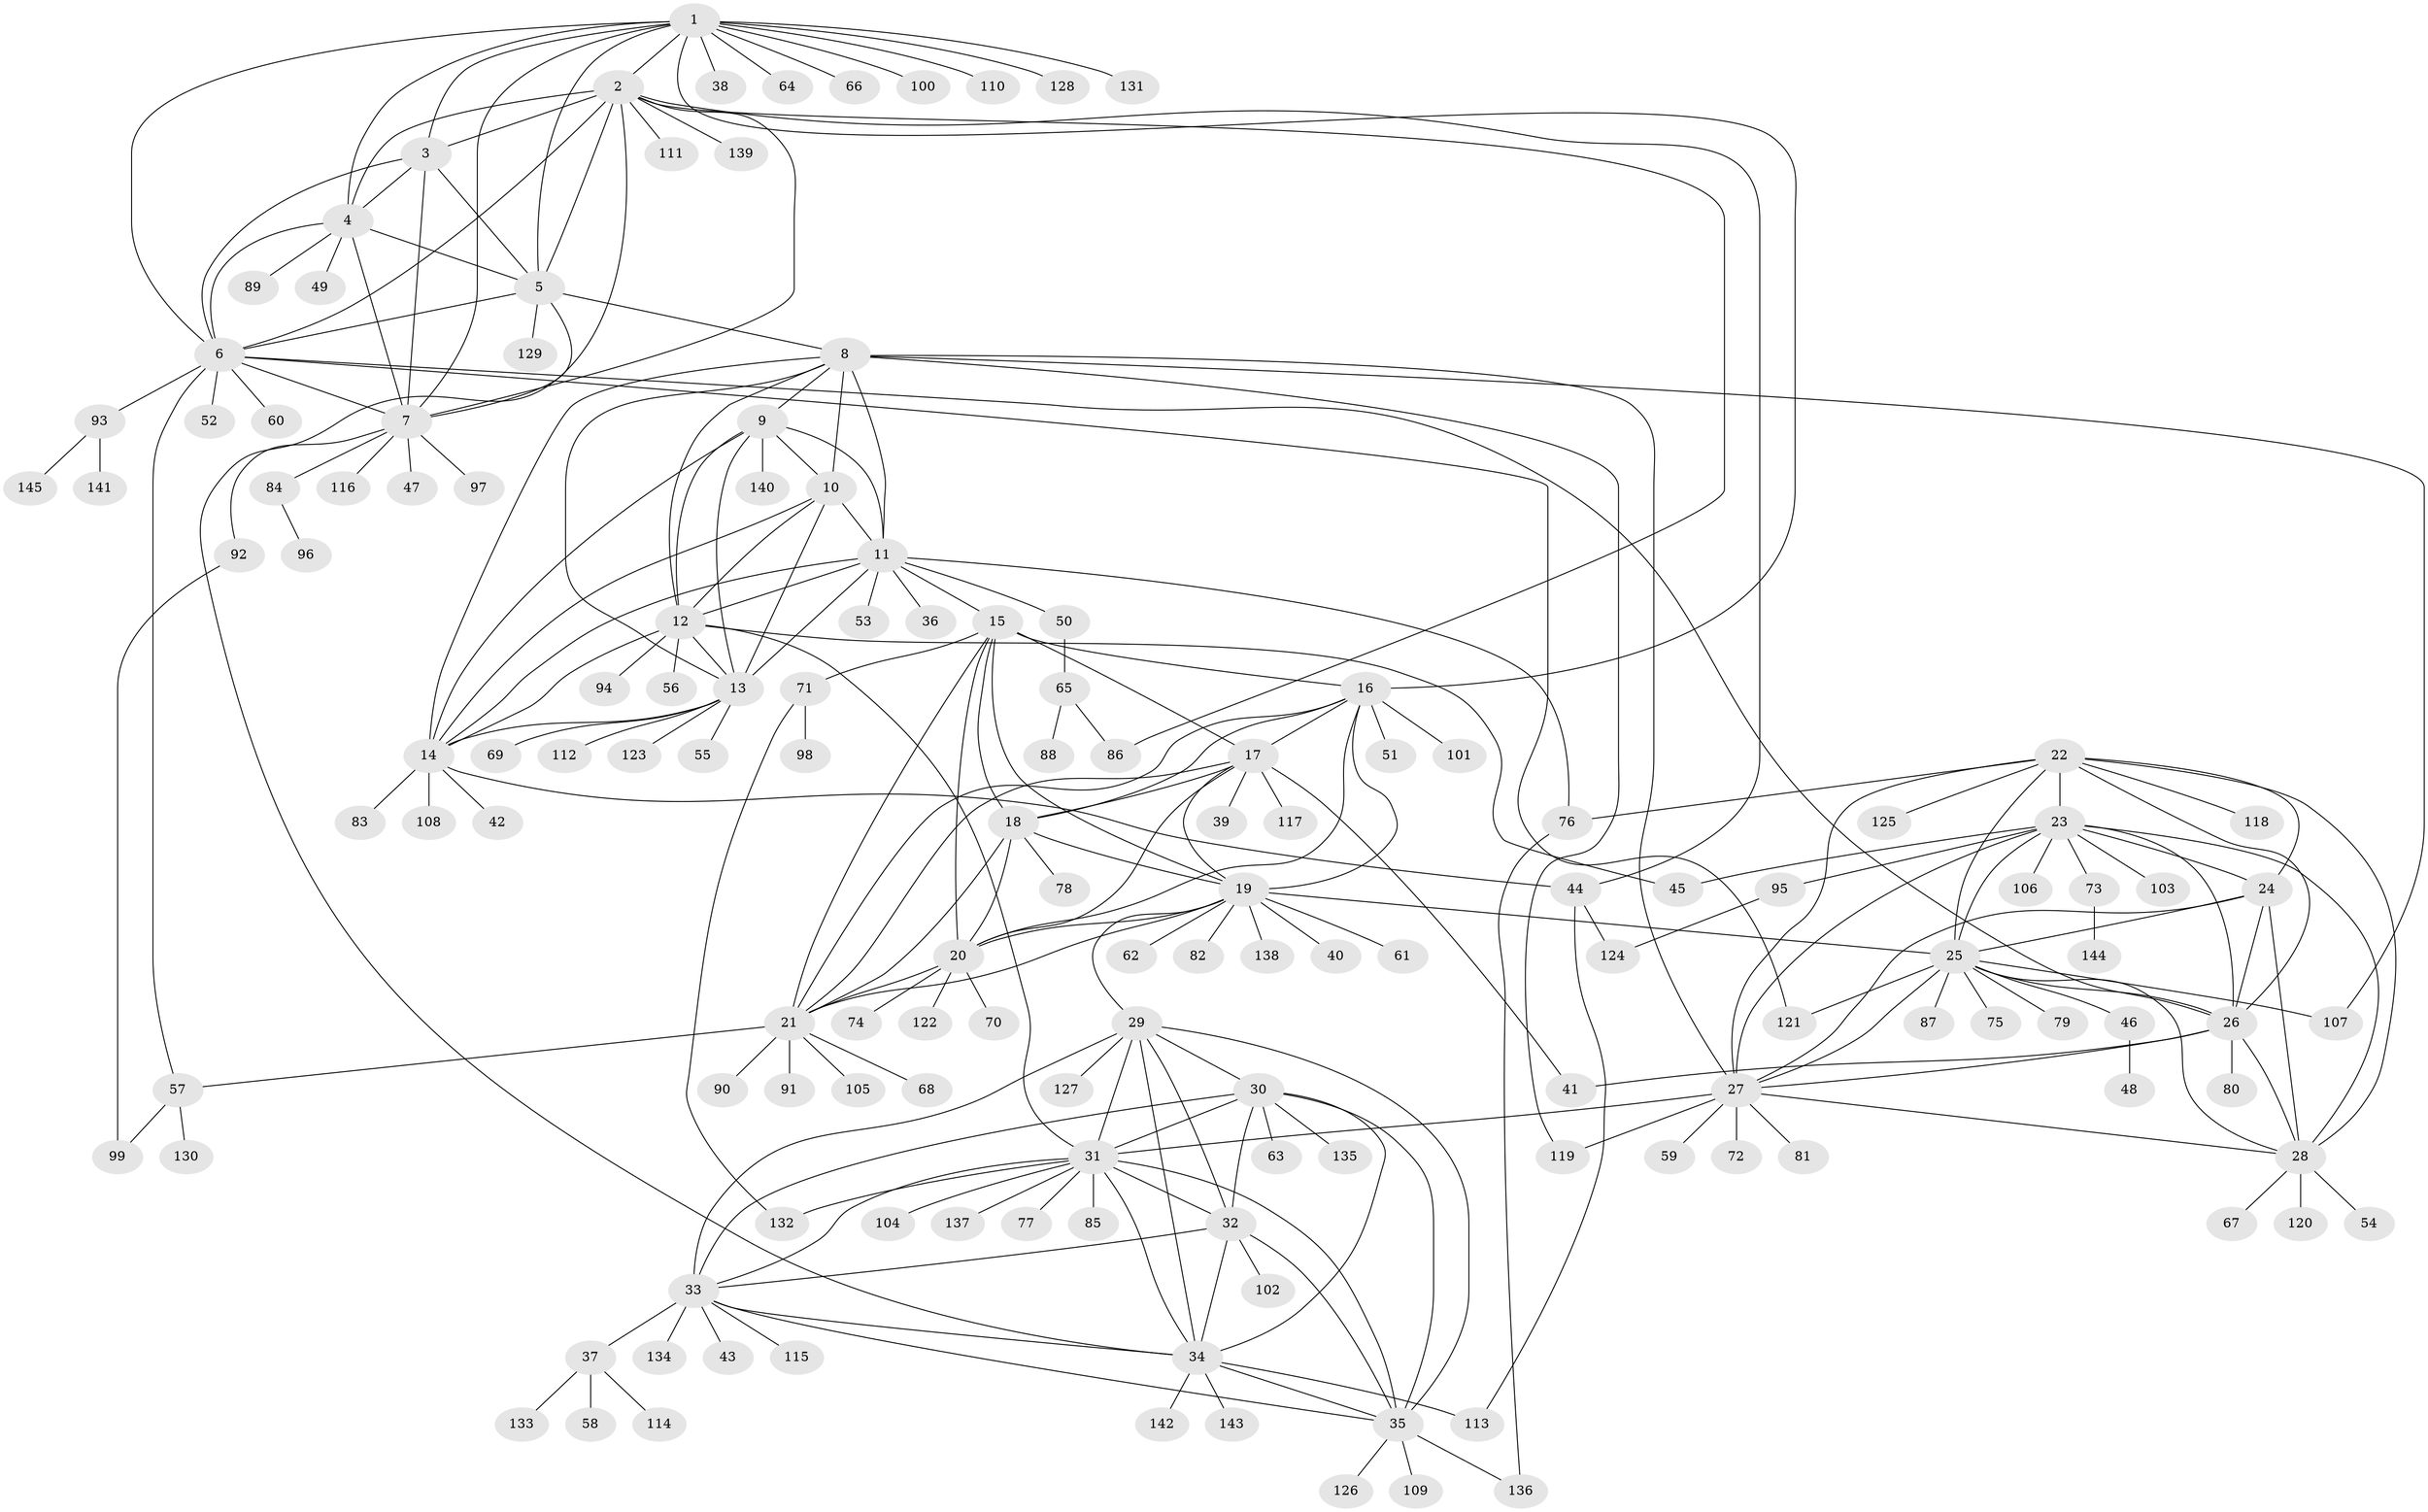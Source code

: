 // Generated by graph-tools (version 1.1) at 2025/11/02/27/25 16:11:37]
// undirected, 145 vertices, 239 edges
graph export_dot {
graph [start="1"]
  node [color=gray90,style=filled];
  1;
  2;
  3;
  4;
  5;
  6;
  7;
  8;
  9;
  10;
  11;
  12;
  13;
  14;
  15;
  16;
  17;
  18;
  19;
  20;
  21;
  22;
  23;
  24;
  25;
  26;
  27;
  28;
  29;
  30;
  31;
  32;
  33;
  34;
  35;
  36;
  37;
  38;
  39;
  40;
  41;
  42;
  43;
  44;
  45;
  46;
  47;
  48;
  49;
  50;
  51;
  52;
  53;
  54;
  55;
  56;
  57;
  58;
  59;
  60;
  61;
  62;
  63;
  64;
  65;
  66;
  67;
  68;
  69;
  70;
  71;
  72;
  73;
  74;
  75;
  76;
  77;
  78;
  79;
  80;
  81;
  82;
  83;
  84;
  85;
  86;
  87;
  88;
  89;
  90;
  91;
  92;
  93;
  94;
  95;
  96;
  97;
  98;
  99;
  100;
  101;
  102;
  103;
  104;
  105;
  106;
  107;
  108;
  109;
  110;
  111;
  112;
  113;
  114;
  115;
  116;
  117;
  118;
  119;
  120;
  121;
  122;
  123;
  124;
  125;
  126;
  127;
  128;
  129;
  130;
  131;
  132;
  133;
  134;
  135;
  136;
  137;
  138;
  139;
  140;
  141;
  142;
  143;
  144;
  145;
  1 -- 2;
  1 -- 3;
  1 -- 4;
  1 -- 5;
  1 -- 6;
  1 -- 7;
  1 -- 16;
  1 -- 38;
  1 -- 64;
  1 -- 66;
  1 -- 100;
  1 -- 110;
  1 -- 128;
  1 -- 131;
  2 -- 3;
  2 -- 4;
  2 -- 5;
  2 -- 6;
  2 -- 7;
  2 -- 34;
  2 -- 44;
  2 -- 86;
  2 -- 111;
  2 -- 139;
  3 -- 4;
  3 -- 5;
  3 -- 6;
  3 -- 7;
  4 -- 5;
  4 -- 6;
  4 -- 7;
  4 -- 49;
  4 -- 89;
  5 -- 6;
  5 -- 7;
  5 -- 8;
  5 -- 129;
  6 -- 7;
  6 -- 26;
  6 -- 52;
  6 -- 57;
  6 -- 60;
  6 -- 93;
  6 -- 121;
  7 -- 47;
  7 -- 84;
  7 -- 92;
  7 -- 97;
  7 -- 116;
  8 -- 9;
  8 -- 10;
  8 -- 11;
  8 -- 12;
  8 -- 13;
  8 -- 14;
  8 -- 27;
  8 -- 107;
  8 -- 119;
  9 -- 10;
  9 -- 11;
  9 -- 12;
  9 -- 13;
  9 -- 14;
  9 -- 140;
  10 -- 11;
  10 -- 12;
  10 -- 13;
  10 -- 14;
  11 -- 12;
  11 -- 13;
  11 -- 14;
  11 -- 15;
  11 -- 36;
  11 -- 50;
  11 -- 53;
  11 -- 76;
  12 -- 13;
  12 -- 14;
  12 -- 31;
  12 -- 45;
  12 -- 56;
  12 -- 94;
  13 -- 14;
  13 -- 55;
  13 -- 69;
  13 -- 112;
  13 -- 123;
  14 -- 42;
  14 -- 44;
  14 -- 83;
  14 -- 108;
  15 -- 16;
  15 -- 17;
  15 -- 18;
  15 -- 19;
  15 -- 20;
  15 -- 21;
  15 -- 71;
  16 -- 17;
  16 -- 18;
  16 -- 19;
  16 -- 20;
  16 -- 21;
  16 -- 51;
  16 -- 101;
  17 -- 18;
  17 -- 19;
  17 -- 20;
  17 -- 21;
  17 -- 39;
  17 -- 41;
  17 -- 117;
  18 -- 19;
  18 -- 20;
  18 -- 21;
  18 -- 78;
  19 -- 20;
  19 -- 21;
  19 -- 25;
  19 -- 29;
  19 -- 40;
  19 -- 61;
  19 -- 62;
  19 -- 82;
  19 -- 138;
  20 -- 21;
  20 -- 70;
  20 -- 74;
  20 -- 122;
  21 -- 57;
  21 -- 68;
  21 -- 90;
  21 -- 91;
  21 -- 105;
  22 -- 23;
  22 -- 24;
  22 -- 25;
  22 -- 26;
  22 -- 27;
  22 -- 28;
  22 -- 76;
  22 -- 118;
  22 -- 125;
  23 -- 24;
  23 -- 25;
  23 -- 26;
  23 -- 27;
  23 -- 28;
  23 -- 45;
  23 -- 73;
  23 -- 95;
  23 -- 103;
  23 -- 106;
  24 -- 25;
  24 -- 26;
  24 -- 27;
  24 -- 28;
  25 -- 26;
  25 -- 27;
  25 -- 28;
  25 -- 46;
  25 -- 75;
  25 -- 79;
  25 -- 87;
  25 -- 107;
  25 -- 121;
  26 -- 27;
  26 -- 28;
  26 -- 41;
  26 -- 80;
  27 -- 28;
  27 -- 31;
  27 -- 59;
  27 -- 72;
  27 -- 81;
  27 -- 119;
  28 -- 54;
  28 -- 67;
  28 -- 120;
  29 -- 30;
  29 -- 31;
  29 -- 32;
  29 -- 33;
  29 -- 34;
  29 -- 35;
  29 -- 127;
  30 -- 31;
  30 -- 32;
  30 -- 33;
  30 -- 34;
  30 -- 35;
  30 -- 63;
  30 -- 135;
  31 -- 32;
  31 -- 33;
  31 -- 34;
  31 -- 35;
  31 -- 77;
  31 -- 85;
  31 -- 104;
  31 -- 132;
  31 -- 137;
  32 -- 33;
  32 -- 34;
  32 -- 35;
  32 -- 102;
  33 -- 34;
  33 -- 35;
  33 -- 37;
  33 -- 43;
  33 -- 115;
  33 -- 134;
  34 -- 35;
  34 -- 113;
  34 -- 142;
  34 -- 143;
  35 -- 109;
  35 -- 126;
  35 -- 136;
  37 -- 58;
  37 -- 114;
  37 -- 133;
  44 -- 113;
  44 -- 124;
  46 -- 48;
  50 -- 65;
  57 -- 99;
  57 -- 130;
  65 -- 86;
  65 -- 88;
  71 -- 98;
  71 -- 132;
  73 -- 144;
  76 -- 136;
  84 -- 96;
  92 -- 99;
  93 -- 141;
  93 -- 145;
  95 -- 124;
}
